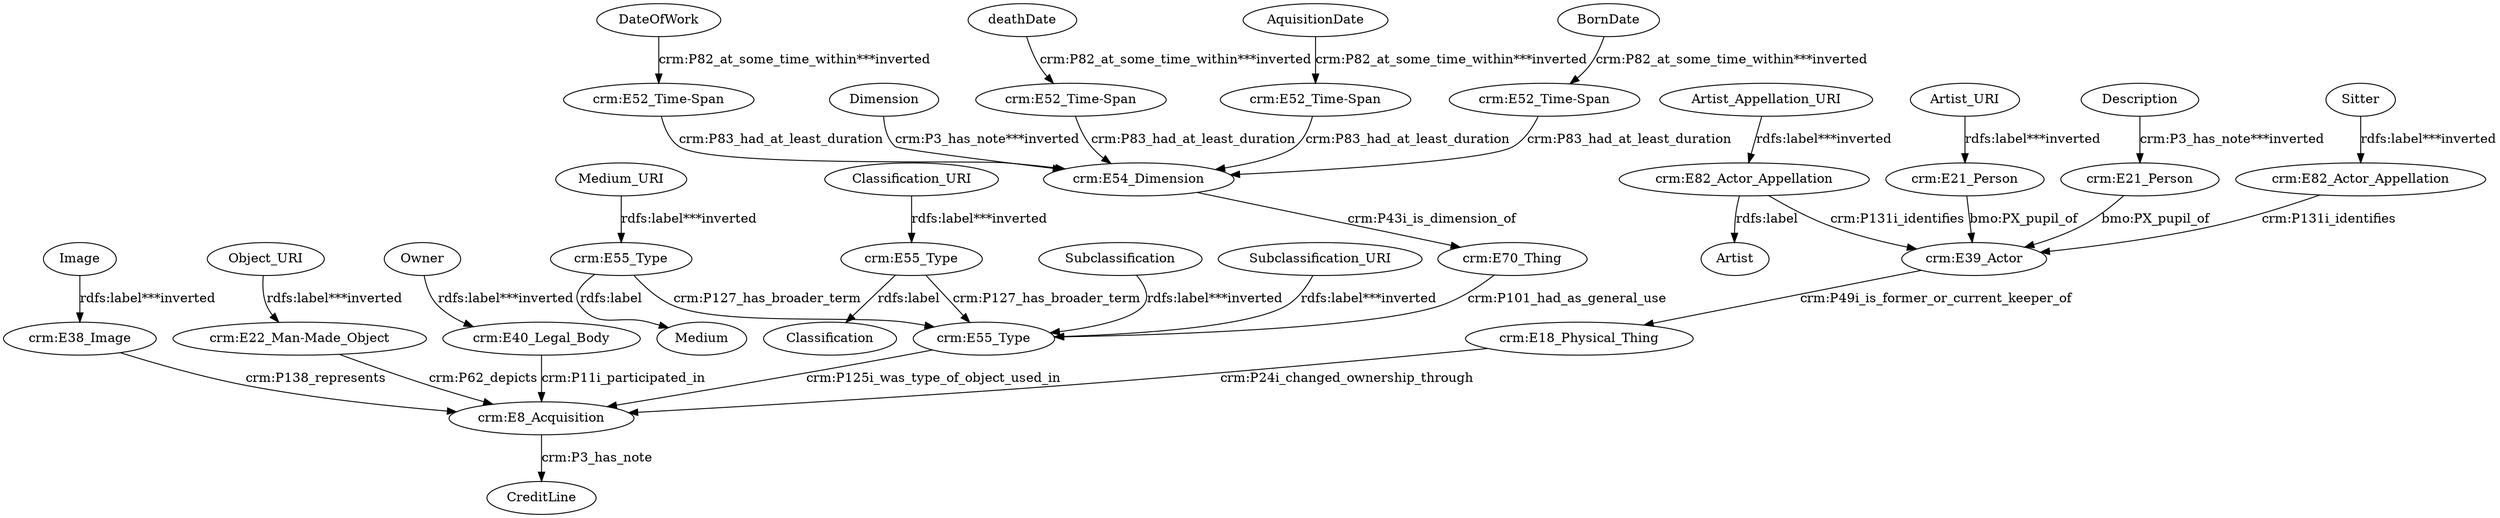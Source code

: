 digraph {
  AquisitionDate [type=attribute_name,label=AquisitionDate]
  "crm:E52_Time-Span4" [type=class_uri,label="crm:E52_Time-Span"]
  Artist_Appellation_URI [type=attribute_name,label=Artist_Appellation_URI]
  "crm:E82_Actor_Appellation1" [type=class_uri,label="crm:E82_Actor_Appellation"]
  Artist_URI [type=attribute_name,label=Artist_URI]
  "crm:E21_Person1" [type=class_uri,label="crm:E21_Person"]
  BornDate [type=attribute_name,label=BornDate]
  "crm:E52_Time-Span1" [type=class_uri,label="crm:E52_Time-Span"]
  Classification_URI [type=attribute_name,label=Classification_URI]
  "crm:E55_Type1" [type=class_uri,label="crm:E55_Type"]
  DateOfWork [type=attribute_name,label=DateOfWork]
  "crm:E52_Time-Span3" [type=class_uri,label="crm:E52_Time-Span"]
  Description [type=attribute_name,label=Description]
  "crm:E21_Person2" [type=class_uri,label="crm:E21_Person"]
  Dimension [type=attribute_name,label=Dimension]
  "crm:E54_Dimension1" [type=class_uri,label="crm:E54_Dimension"]
  Image [type=attribute_name,label=Image]
  "crm:E38_Image1" [type=class_uri,label="crm:E38_Image"]
  Medium_URI [type=attribute_name,label=Medium_URI]
  "crm:E55_Type2" [type=class_uri,label="crm:E55_Type"]
  Object_URI [type=attribute_name,label=Object_URI]
  "crm:E22_Man-Made_Object1" [type=class_uri,label="crm:E22_Man-Made_Object"]
  Owner [type=attribute_name,label=Owner]
  "crm:E40_Legal_Body1" [type=class_uri,label="crm:E40_Legal_Body"]
  Sitter [type=attribute_name,label=Sitter]
  "crm:E82_Actor_Appellation2" [type=class_uri,label="crm:E82_Actor_Appellation"]
  Subclassification [type=attribute_name,label=Subclassification]
  "crm:E55_Type3" [type=class_uri,label="crm:E55_Type"]
  Subclassification_URI [type=attribute_name,label=Subclassification_URI]
  "crm:E18_Physical_Thing" [type=class_uri,label="crm:E18_Physical_Thing"]
  "crm:E8_Acquisition1" [type=class_uri,label="crm:E8_Acquisition"]
  "crm:E39_Actor" [type=class_uri,label="crm:E39_Actor"]
  "crm:E52_Time-Span2" [type=class_uri,label="crm:E52_Time-Span"]
  "crm:E70_Thing" [type=class_uri,label="crm:E70_Thing"]
  Classification [type=attribute_name,label=Classification]
  Medium [type=attribute_name,label=Medium]
  Artist [type=attribute_name,label=Artist]
  CreditLine [type=attribute_name,label=CreditLine]
  deathDate [type=attribute_name,label=deathDate]
  AquisitionDate -> "crm:E52_Time-Span4" [type=st_property_uri,label="crm:P82_at_some_time_within***inverted",weight=1]
  Artist_Appellation_URI -> "crm:E82_Actor_Appellation1" [type=st_property_uri,label="rdfs:label***inverted",weight=1]
  Artist_URI -> "crm:E21_Person1" [type=st_property_uri,label="rdfs:label***inverted",weight=1]
  BornDate -> "crm:E52_Time-Span1" [type=st_property_uri,label="crm:P82_at_some_time_within***inverted",weight=1]
  Classification_URI -> "crm:E55_Type1" [type=st_property_uri,label="rdfs:label***inverted",weight=1]
  DateOfWork -> "crm:E52_Time-Span3" [type=st_property_uri,label="crm:P82_at_some_time_within***inverted",weight=1]
  Description -> "crm:E21_Person2" [type=st_property_uri,label="crm:P3_has_note***inverted",weight=1]
  Dimension -> "crm:E54_Dimension1" [type=st_property_uri,label="crm:P3_has_note***inverted",weight=1]
  Image -> "crm:E38_Image1" [type=st_property_uri,label="rdfs:label***inverted",weight=1]
  Medium_URI -> "crm:E55_Type2" [type=st_property_uri,label="rdfs:label***inverted",weight=1]
  Object_URI -> "crm:E22_Man-Made_Object1" [type=st_property_uri,label="rdfs:label***inverted",weight=1]
  Owner -> "crm:E40_Legal_Body1" [type=st_property_uri,label="rdfs:label***inverted",weight=1]
  Sitter -> "crm:E82_Actor_Appellation2" [type=st_property_uri,label="rdfs:label***inverted",weight=1]
  Subclassification -> "crm:E55_Type3" [type=st_property_uri,label="rdfs:label***inverted",weight=1]
  Subclassification_URI -> "crm:E55_Type3" [type=st_property_uri,label="rdfs:label***inverted",weight=1]
  "crm:E18_Physical_Thing" -> "crm:E8_Acquisition1" [label="crm:P24i_changed_ownership_through",type=direct_property_uri,weight=1]
  "crm:E21_Person1" -> "crm:E39_Actor" [label="bmo:PX_pupil_of",type=direct_property_uri,weight=1]
  "crm:E21_Person2" -> "crm:E39_Actor" [label="bmo:PX_pupil_of",type=direct_property_uri,weight=1]
  "crm:E22_Man-Made_Object1" -> "crm:E8_Acquisition1" [label="crm:P62_depicts",type=inherited,weight=4]
  "crm:E38_Image1" -> "crm:E8_Acquisition1" [label="crm:P138_represents",type=inherited,weight=4]
  "crm:E39_Actor" -> "crm:E18_Physical_Thing" [label="crm:P49i_is_former_or_current_keeper_of",type=direct_property_uri,weight=1]
  "crm:E40_Legal_Body1" -> "crm:E8_Acquisition1" [label="crm:P11i_participated_in",type=inherited,weight=4]
  "crm:E52_Time-Span1" -> "crm:E54_Dimension1" [label="crm:P83_had_at_least_duration",type=direct_property_uri,weight=1]
  "crm:E52_Time-Span2" -> "crm:E54_Dimension1" [label="crm:P83_had_at_least_duration",type=direct_property_uri,weight=1]
  "crm:E52_Time-Span3" -> "crm:E54_Dimension1" [label="crm:P83_had_at_least_duration",type=direct_property_uri,weight=1]
  "crm:E52_Time-Span4" -> "crm:E54_Dimension1" [label="crm:P83_had_at_least_duration",type=direct_property_uri,weight=1]
  "crm:E54_Dimension1" -> "crm:E70_Thing" [label="crm:P43i_is_dimension_of",type=direct_property_uri,weight=1]
  "crm:E55_Type1" -> Classification [label="rdfs:label",type=st_property_uri]
  "crm:E55_Type1" -> "crm:E55_Type3" [label="crm:P127_has_broader_term",type=direct_property_uri,weight=1]
  "crm:E55_Type2" -> Medium [label="rdfs:label",type=st_property_uri]
  "crm:E55_Type2" -> "crm:E55_Type3" [label="crm:P127_has_broader_term",type=direct_property_uri,weight=1]
  "crm:E55_Type3" -> "crm:E8_Acquisition1" [label="crm:P125i_was_type_of_object_used_in",type=inherited,weight=4]
  "crm:E70_Thing" -> "crm:E55_Type3" [label="crm:P101_had_as_general_use",type=direct_property_uri,weight=1]
  "crm:E82_Actor_Appellation1" -> Artist [label="rdfs:label",type=st_property_uri]
  "crm:E82_Actor_Appellation1" -> "crm:E39_Actor" [label="crm:P131i_identifies",type=direct_property_uri,weight=1]
  "crm:E82_Actor_Appellation2" -> "crm:E39_Actor" [label="crm:P131i_identifies",type=direct_property_uri,weight=1]
  "crm:E8_Acquisition1" -> CreditLine [label="crm:P3_has_note",type=st_property_uri]
  deathDate -> "crm:E52_Time-Span2" [type=st_property_uri,label="crm:P82_at_some_time_within***inverted",weight=1]
}

